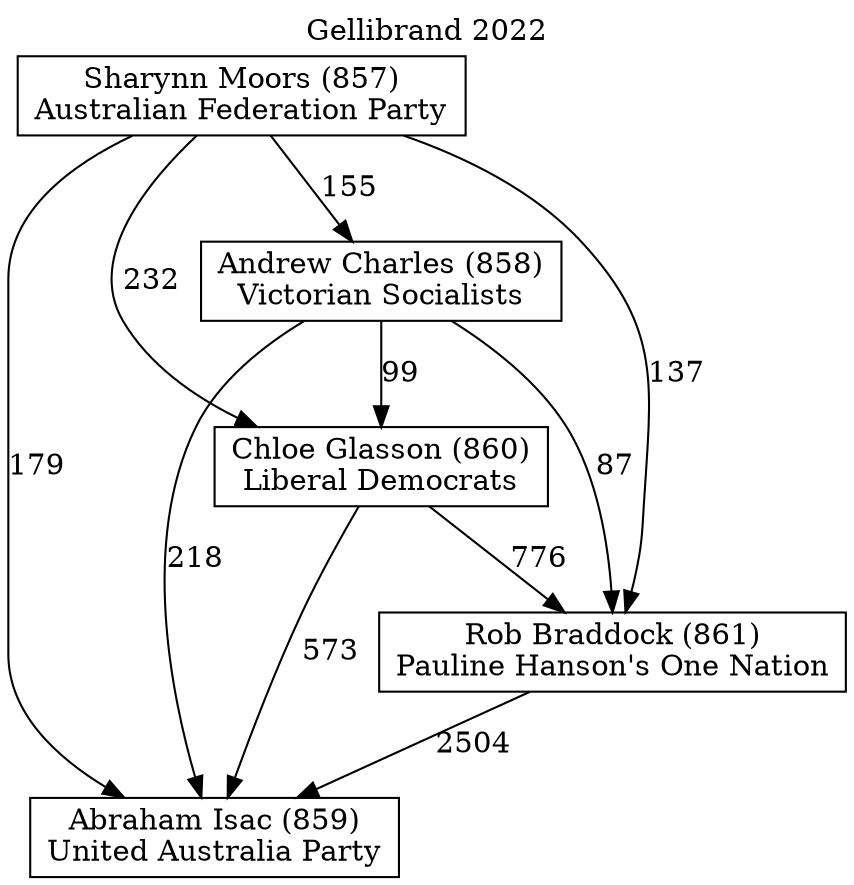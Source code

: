// House preference flow
digraph "Abraham Isac (859)_Gellibrand_2022" {
	graph [label="Gellibrand 2022" labelloc=t mclimit=10]
	node [shape=box]
	"Sharynn Moors (857)" [label="Sharynn Moors (857)
Australian Federation Party"]
	"Abraham Isac (859)" [label="Abraham Isac (859)
United Australia Party"]
	"Andrew Charles (858)" [label="Andrew Charles (858)
Victorian Socialists"]
	"Rob Braddock (861)" [label="Rob Braddock (861)
Pauline Hanson's One Nation"]
	"Chloe Glasson (860)" [label="Chloe Glasson (860)
Liberal Democrats"]
	"Chloe Glasson (860)" -> "Rob Braddock (861)" [label=776]
	"Sharynn Moors (857)" -> "Abraham Isac (859)" [label=179]
	"Chloe Glasson (860)" -> "Abraham Isac (859)" [label=573]
	"Rob Braddock (861)" -> "Abraham Isac (859)" [label=2504]
	"Sharynn Moors (857)" -> "Andrew Charles (858)" [label=155]
	"Andrew Charles (858)" -> "Rob Braddock (861)" [label=87]
	"Sharynn Moors (857)" -> "Rob Braddock (861)" [label=137]
	"Andrew Charles (858)" -> "Chloe Glasson (860)" [label=99]
	"Andrew Charles (858)" -> "Abraham Isac (859)" [label=218]
	"Sharynn Moors (857)" -> "Chloe Glasson (860)" [label=232]
}
